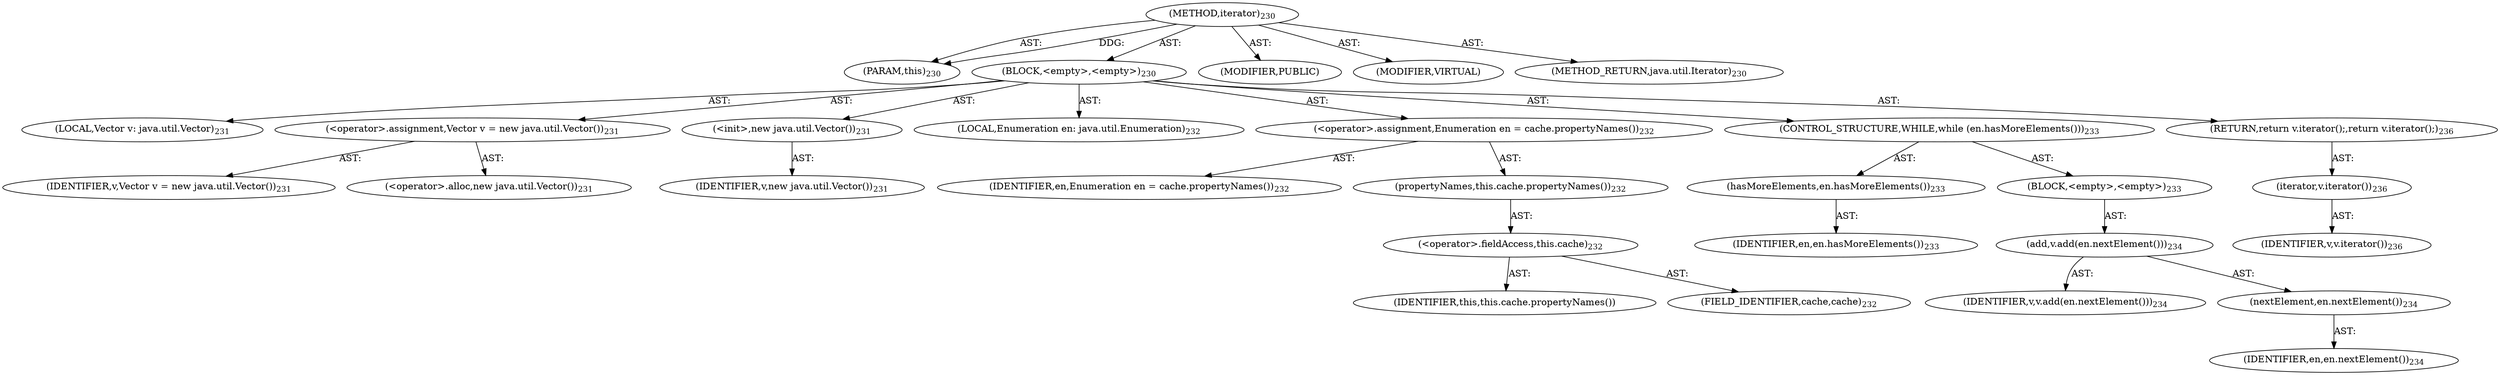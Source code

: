 digraph "iterator" {  
"111669149706" [label = <(METHOD,iterator)<SUB>230</SUB>> ]
"115964117007" [label = <(PARAM,this)<SUB>230</SUB>> ]
"25769803798" [label = <(BLOCK,&lt;empty&gt;,&lt;empty&gt;)<SUB>230</SUB>> ]
"94489280516" [label = <(LOCAL,Vector v: java.util.Vector)<SUB>231</SUB>> ]
"30064771168" [label = <(&lt;operator&gt;.assignment,Vector v = new java.util.Vector())<SUB>231</SUB>> ]
"68719476798" [label = <(IDENTIFIER,v,Vector v = new java.util.Vector())<SUB>231</SUB>> ]
"30064771169" [label = <(&lt;operator&gt;.alloc,new java.util.Vector())<SUB>231</SUB>> ]
"30064771170" [label = <(&lt;init&gt;,new java.util.Vector())<SUB>231</SUB>> ]
"68719476799" [label = <(IDENTIFIER,v,new java.util.Vector())<SUB>231</SUB>> ]
"94489280517" [label = <(LOCAL,Enumeration en: java.util.Enumeration)<SUB>232</SUB>> ]
"30064771171" [label = <(&lt;operator&gt;.assignment,Enumeration en = cache.propertyNames())<SUB>232</SUB>> ]
"68719476800" [label = <(IDENTIFIER,en,Enumeration en = cache.propertyNames())<SUB>232</SUB>> ]
"30064771172" [label = <(propertyNames,this.cache.propertyNames())<SUB>232</SUB>> ]
"30064771173" [label = <(&lt;operator&gt;.fieldAccess,this.cache)<SUB>232</SUB>> ]
"68719476801" [label = <(IDENTIFIER,this,this.cache.propertyNames())> ]
"55834574883" [label = <(FIELD_IDENTIFIER,cache,cache)<SUB>232</SUB>> ]
"47244640266" [label = <(CONTROL_STRUCTURE,WHILE,while (en.hasMoreElements()))<SUB>233</SUB>> ]
"30064771174" [label = <(hasMoreElements,en.hasMoreElements())<SUB>233</SUB>> ]
"68719476802" [label = <(IDENTIFIER,en,en.hasMoreElements())<SUB>233</SUB>> ]
"25769803799" [label = <(BLOCK,&lt;empty&gt;,&lt;empty&gt;)<SUB>233</SUB>> ]
"30064771175" [label = <(add,v.add(en.nextElement()))<SUB>234</SUB>> ]
"68719476803" [label = <(IDENTIFIER,v,v.add(en.nextElement()))<SUB>234</SUB>> ]
"30064771176" [label = <(nextElement,en.nextElement())<SUB>234</SUB>> ]
"68719476804" [label = <(IDENTIFIER,en,en.nextElement())<SUB>234</SUB>> ]
"146028888069" [label = <(RETURN,return v.iterator();,return v.iterator();)<SUB>236</SUB>> ]
"30064771177" [label = <(iterator,v.iterator())<SUB>236</SUB>> ]
"68719476805" [label = <(IDENTIFIER,v,v.iterator())<SUB>236</SUB>> ]
"133143986200" [label = <(MODIFIER,PUBLIC)> ]
"133143986201" [label = <(MODIFIER,VIRTUAL)> ]
"128849018890" [label = <(METHOD_RETURN,java.util.Iterator)<SUB>230</SUB>> ]
  "111669149706" -> "115964117007"  [ label = "AST: "] 
  "111669149706" -> "25769803798"  [ label = "AST: "] 
  "111669149706" -> "133143986200"  [ label = "AST: "] 
  "111669149706" -> "133143986201"  [ label = "AST: "] 
  "111669149706" -> "128849018890"  [ label = "AST: "] 
  "25769803798" -> "94489280516"  [ label = "AST: "] 
  "25769803798" -> "30064771168"  [ label = "AST: "] 
  "25769803798" -> "30064771170"  [ label = "AST: "] 
  "25769803798" -> "94489280517"  [ label = "AST: "] 
  "25769803798" -> "30064771171"  [ label = "AST: "] 
  "25769803798" -> "47244640266"  [ label = "AST: "] 
  "25769803798" -> "146028888069"  [ label = "AST: "] 
  "30064771168" -> "68719476798"  [ label = "AST: "] 
  "30064771168" -> "30064771169"  [ label = "AST: "] 
  "30064771170" -> "68719476799"  [ label = "AST: "] 
  "30064771171" -> "68719476800"  [ label = "AST: "] 
  "30064771171" -> "30064771172"  [ label = "AST: "] 
  "30064771172" -> "30064771173"  [ label = "AST: "] 
  "30064771173" -> "68719476801"  [ label = "AST: "] 
  "30064771173" -> "55834574883"  [ label = "AST: "] 
  "47244640266" -> "30064771174"  [ label = "AST: "] 
  "47244640266" -> "25769803799"  [ label = "AST: "] 
  "30064771174" -> "68719476802"  [ label = "AST: "] 
  "25769803799" -> "30064771175"  [ label = "AST: "] 
  "30064771175" -> "68719476803"  [ label = "AST: "] 
  "30064771175" -> "30064771176"  [ label = "AST: "] 
  "30064771176" -> "68719476804"  [ label = "AST: "] 
  "146028888069" -> "30064771177"  [ label = "AST: "] 
  "30064771177" -> "68719476805"  [ label = "AST: "] 
  "111669149706" -> "115964117007"  [ label = "DDG: "] 
}

